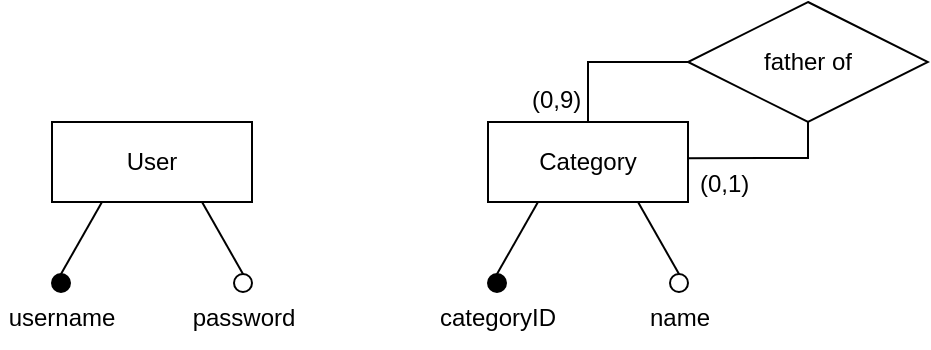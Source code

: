 <mxfile version="21.5.1" type="device">
  <diagram id="R2lEEEUBdFMjLlhIrx00" name="Page-1">
    <mxGraphModel dx="545" dy="386" grid="0" gridSize="10" guides="1" tooltips="1" connect="1" arrows="1" fold="1" page="1" pageScale="1" pageWidth="850" pageHeight="1100" math="0" shadow="0" extFonts="Permanent Marker^https://fonts.googleapis.com/css?family=Permanent+Marker">
      <root>
        <mxCell id="0" />
        <mxCell id="1" parent="0" />
        <mxCell id="ga53x7HDRTWniWNKi6Vb-1" value="User" style="whiteSpace=wrap;html=1;align=center;" vertex="1" parent="1">
          <mxGeometry x="145" y="323" width="100" height="40" as="geometry" />
        </mxCell>
        <mxCell id="ga53x7HDRTWniWNKi6Vb-2" value="Category" style="whiteSpace=wrap;html=1;align=center;" vertex="1" parent="1">
          <mxGeometry x="363" y="323" width="100" height="40" as="geometry" />
        </mxCell>
        <mxCell id="ga53x7HDRTWniWNKi6Vb-3" value="father of" style="shape=rhombus;perimeter=rhombusPerimeter;whiteSpace=wrap;html=1;align=center;" vertex="1" parent="1">
          <mxGeometry x="463" y="263" width="120" height="60" as="geometry" />
        </mxCell>
        <mxCell id="ga53x7HDRTWniWNKi6Vb-4" value="" style="endArrow=none;html=1;rounded=0;exitX=0.5;exitY=0;exitDx=0;exitDy=0;entryX=0;entryY=0.5;entryDx=0;entryDy=0;" edge="1" parent="1" source="ga53x7HDRTWniWNKi6Vb-2" target="ga53x7HDRTWniWNKi6Vb-3">
          <mxGeometry relative="1" as="geometry">
            <mxPoint x="356" y="197" as="sourcePoint" />
            <mxPoint x="516" y="197" as="targetPoint" />
            <Array as="points">
              <mxPoint x="413" y="293" />
            </Array>
          </mxGeometry>
        </mxCell>
        <mxCell id="ga53x7HDRTWniWNKi6Vb-5" value="" style="endArrow=none;html=1;rounded=0;exitX=0.5;exitY=1;exitDx=0;exitDy=0;entryX=0.998;entryY=0.454;entryDx=0;entryDy=0;entryPerimeter=0;" edge="1" parent="1" source="ga53x7HDRTWniWNKi6Vb-3" target="ga53x7HDRTWniWNKi6Vb-2">
          <mxGeometry relative="1" as="geometry">
            <mxPoint x="540" y="353" as="sourcePoint" />
            <mxPoint x="471" y="340" as="targetPoint" />
            <Array as="points">
              <mxPoint x="523" y="341" />
            </Array>
          </mxGeometry>
        </mxCell>
        <mxCell id="ga53x7HDRTWniWNKi6Vb-6" value="(0,9)" style="text;strokeColor=none;fillColor=none;spacingLeft=4;spacingRight=4;overflow=hidden;rotatable=0;points=[[0,0.5],[1,0.5]];portConstraint=eastwest;fontSize=12;whiteSpace=wrap;html=1;" vertex="1" parent="1">
          <mxGeometry x="379" y="297.74" width="34" height="25.26" as="geometry" />
        </mxCell>
        <mxCell id="ga53x7HDRTWniWNKi6Vb-7" value="(0,1)" style="text;strokeColor=none;fillColor=none;spacingLeft=4;spacingRight=4;overflow=hidden;rotatable=0;points=[[0,0.5],[1,0.5]];portConstraint=eastwest;fontSize=12;whiteSpace=wrap;html=1;" vertex="1" parent="1">
          <mxGeometry x="463" y="340" width="37.33" height="28" as="geometry" />
        </mxCell>
        <mxCell id="ga53x7HDRTWniWNKi6Vb-8" value="" style="ellipse;whiteSpace=wrap;html=1;align=center;fillColor=#000000;" vertex="1" parent="1">
          <mxGeometry x="145" y="399" width="9" height="9" as="geometry" />
        </mxCell>
        <mxCell id="ga53x7HDRTWniWNKi6Vb-9" value="" style="endArrow=none;html=1;rounded=0;exitX=0.5;exitY=0;exitDx=0;exitDy=0;entryX=0.25;entryY=1;entryDx=0;entryDy=0;" edge="1" parent="1" source="ga53x7HDRTWniWNKi6Vb-8" target="ga53x7HDRTWniWNKi6Vb-1">
          <mxGeometry relative="1" as="geometry">
            <mxPoint x="198" y="447" as="sourcePoint" />
            <mxPoint x="358" y="447" as="targetPoint" />
          </mxGeometry>
        </mxCell>
        <mxCell id="ga53x7HDRTWniWNKi6Vb-10" value="" style="ellipse;whiteSpace=wrap;html=1;align=center;" vertex="1" parent="1">
          <mxGeometry x="236" y="399" width="9" height="9" as="geometry" />
        </mxCell>
        <mxCell id="ga53x7HDRTWniWNKi6Vb-11" value="" style="endArrow=none;html=1;rounded=0;exitX=0.5;exitY=0;exitDx=0;exitDy=0;entryX=0.75;entryY=1;entryDx=0;entryDy=0;" edge="1" parent="1" source="ga53x7HDRTWniWNKi6Vb-10" target="ga53x7HDRTWniWNKi6Vb-1">
          <mxGeometry relative="1" as="geometry">
            <mxPoint x="208" y="457" as="sourcePoint" />
            <mxPoint x="180" y="373" as="targetPoint" />
          </mxGeometry>
        </mxCell>
        <mxCell id="ga53x7HDRTWniWNKi6Vb-12" value="" style="ellipse;whiteSpace=wrap;html=1;align=center;strokeColor=#000000;fillColor=#000000;" vertex="1" parent="1">
          <mxGeometry x="363" y="399" width="9" height="9" as="geometry" />
        </mxCell>
        <mxCell id="ga53x7HDRTWniWNKi6Vb-13" value="" style="endArrow=none;html=1;rounded=0;exitX=0.5;exitY=0;exitDx=0;exitDy=0;entryX=0.25;entryY=1;entryDx=0;entryDy=0;" edge="1" parent="1" source="ga53x7HDRTWniWNKi6Vb-12" target="ga53x7HDRTWniWNKi6Vb-2">
          <mxGeometry relative="1" as="geometry">
            <mxPoint x="407" y="463" as="sourcePoint" />
            <mxPoint x="379" y="379" as="targetPoint" />
          </mxGeometry>
        </mxCell>
        <mxCell id="ga53x7HDRTWniWNKi6Vb-16" value="" style="ellipse;whiteSpace=wrap;html=1;align=center;" vertex="1" parent="1">
          <mxGeometry x="454" y="399" width="9" height="9" as="geometry" />
        </mxCell>
        <mxCell id="ga53x7HDRTWniWNKi6Vb-17" value="" style="endArrow=none;html=1;rounded=0;exitX=0.5;exitY=0;exitDx=0;exitDy=0;entryX=0.75;entryY=1;entryDx=0;entryDy=0;" edge="1" parent="1" source="ga53x7HDRTWniWNKi6Vb-16" target="ga53x7HDRTWniWNKi6Vb-2">
          <mxGeometry relative="1" as="geometry">
            <mxPoint x="228" y="477" as="sourcePoint" />
            <mxPoint x="200" y="393" as="targetPoint" />
          </mxGeometry>
        </mxCell>
        <mxCell id="ga53x7HDRTWniWNKi6Vb-20" value="username" style="text;html=1;strokeColor=none;fillColor=none;align=center;verticalAlign=middle;whiteSpace=wrap;rounded=0;" vertex="1" parent="1">
          <mxGeometry x="119.5" y="406" width="60" height="30" as="geometry" />
        </mxCell>
        <mxCell id="ga53x7HDRTWniWNKi6Vb-21" value="password" style="text;html=1;strokeColor=none;fillColor=none;align=center;verticalAlign=middle;whiteSpace=wrap;rounded=0;" vertex="1" parent="1">
          <mxGeometry x="210.5" y="406" width="60" height="30" as="geometry" />
        </mxCell>
        <mxCell id="ga53x7HDRTWniWNKi6Vb-22" value="categoryID" style="text;html=1;strokeColor=none;fillColor=none;align=center;verticalAlign=middle;whiteSpace=wrap;rounded=0;" vertex="1" parent="1">
          <mxGeometry x="337.5" y="406" width="60" height="30" as="geometry" />
        </mxCell>
        <mxCell id="ga53x7HDRTWniWNKi6Vb-23" value="name" style="text;html=1;strokeColor=none;fillColor=none;align=center;verticalAlign=middle;whiteSpace=wrap;rounded=0;" vertex="1" parent="1">
          <mxGeometry x="428.5" y="406" width="60" height="30" as="geometry" />
        </mxCell>
      </root>
    </mxGraphModel>
  </diagram>
</mxfile>
